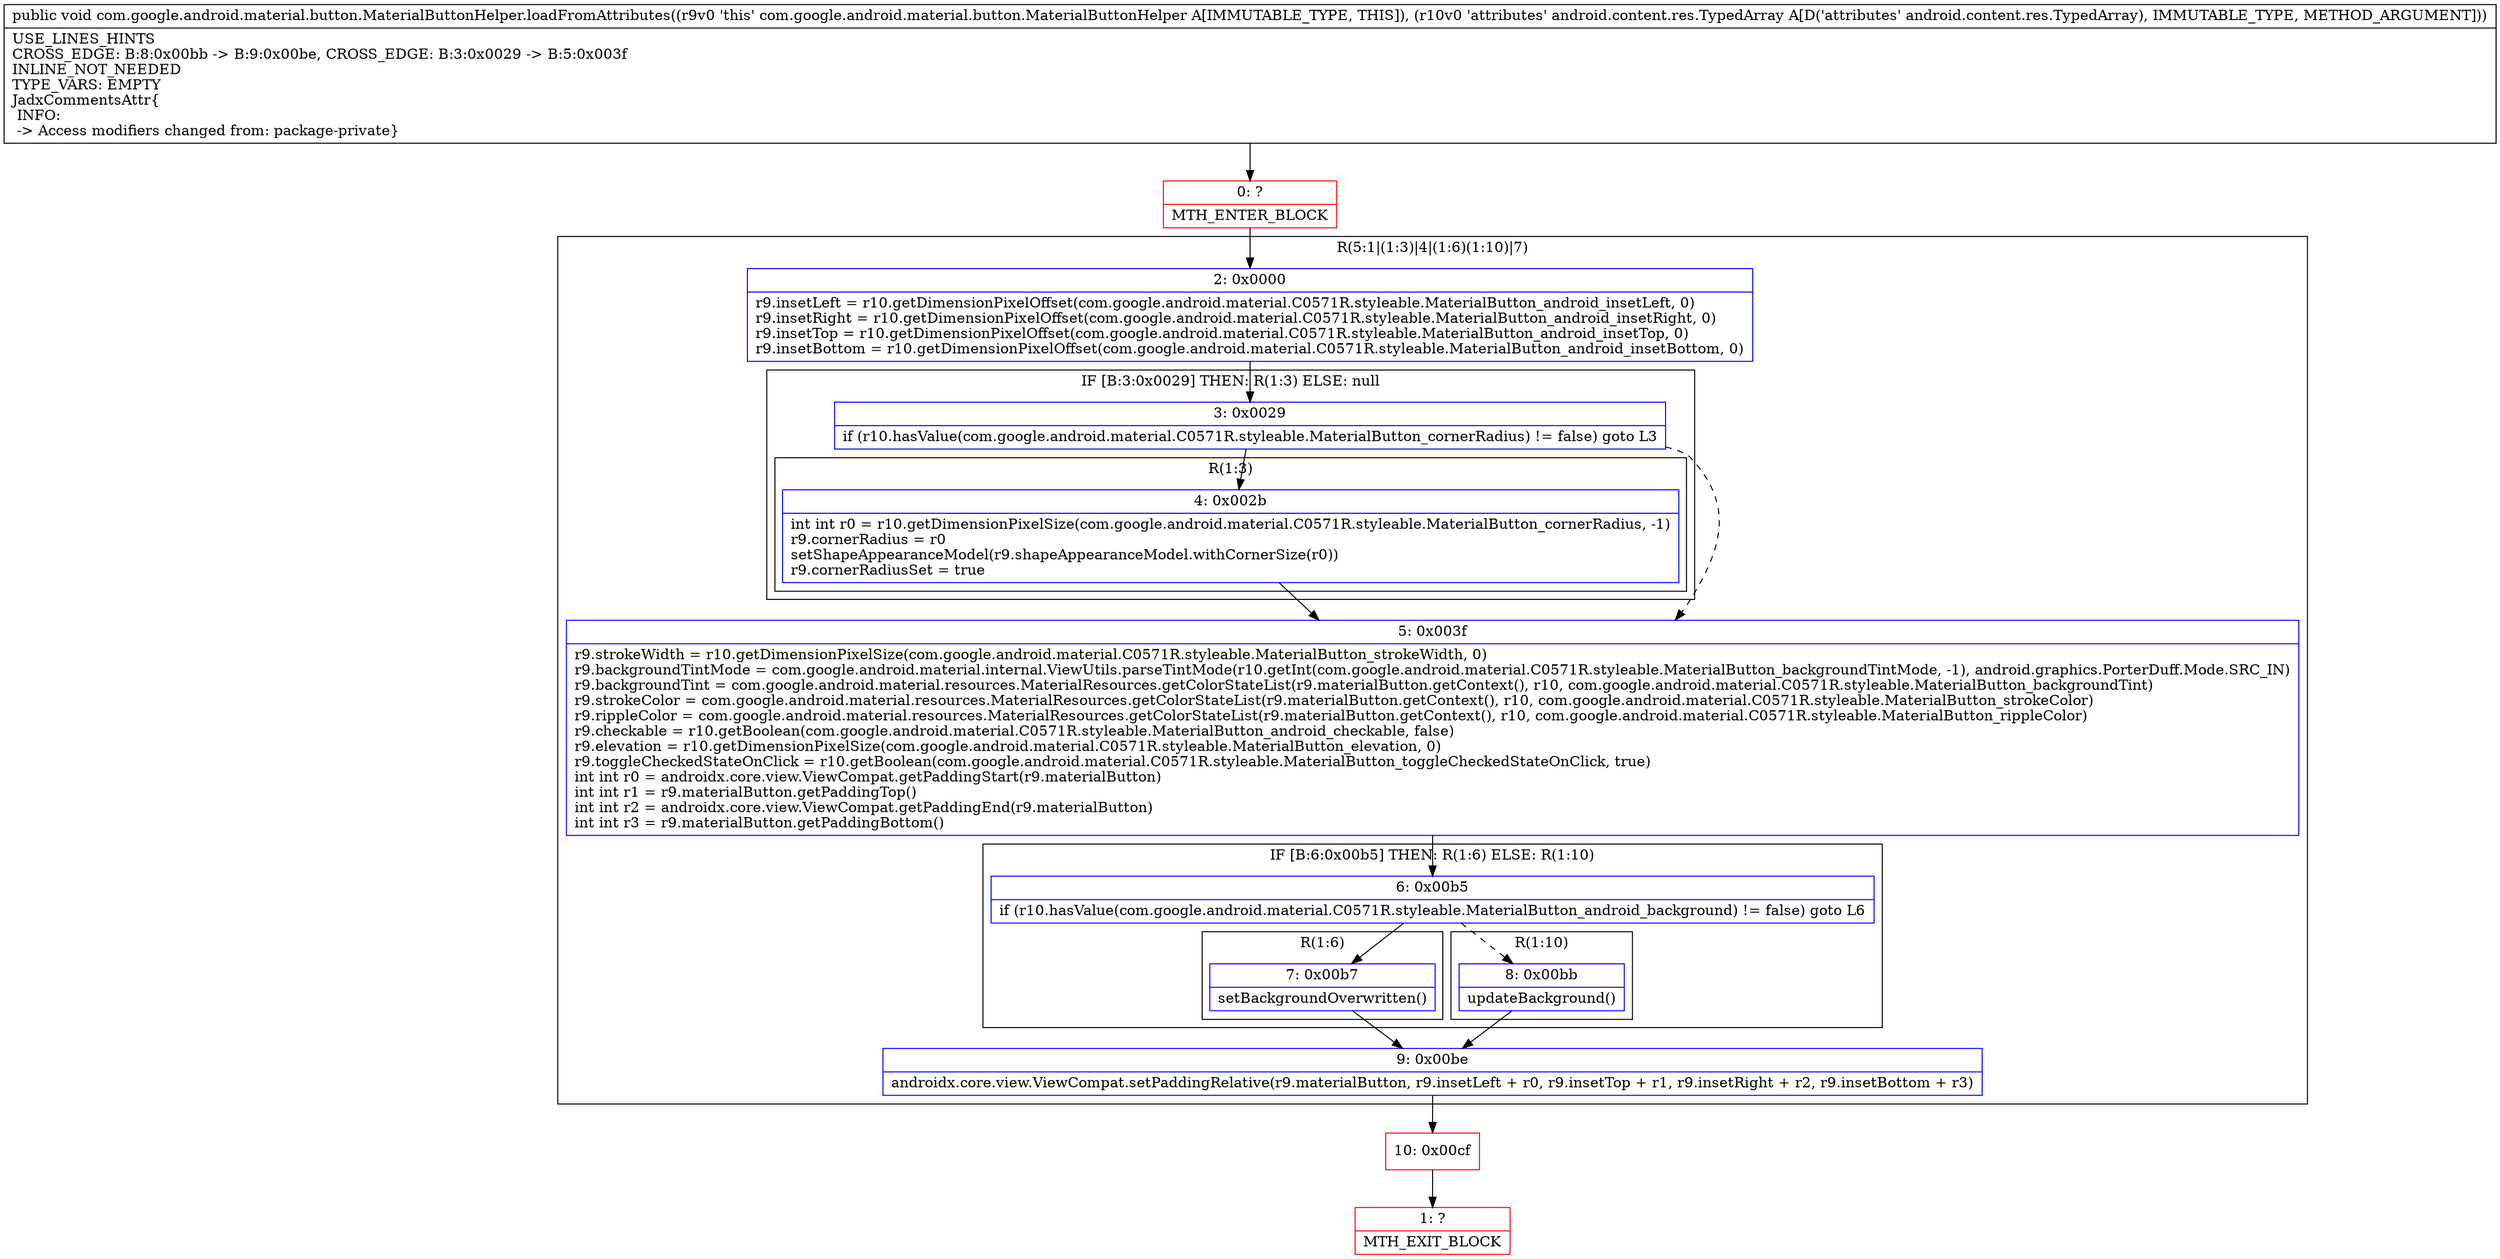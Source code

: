 digraph "CFG forcom.google.android.material.button.MaterialButtonHelper.loadFromAttributes(Landroid\/content\/res\/TypedArray;)V" {
subgraph cluster_Region_1697711014 {
label = "R(5:1|(1:3)|4|(1:6)(1:10)|7)";
node [shape=record,color=blue];
Node_2 [shape=record,label="{2\:\ 0x0000|r9.insetLeft = r10.getDimensionPixelOffset(com.google.android.material.C0571R.styleable.MaterialButton_android_insetLeft, 0)\lr9.insetRight = r10.getDimensionPixelOffset(com.google.android.material.C0571R.styleable.MaterialButton_android_insetRight, 0)\lr9.insetTop = r10.getDimensionPixelOffset(com.google.android.material.C0571R.styleable.MaterialButton_android_insetTop, 0)\lr9.insetBottom = r10.getDimensionPixelOffset(com.google.android.material.C0571R.styleable.MaterialButton_android_insetBottom, 0)\l}"];
subgraph cluster_IfRegion_1609605299 {
label = "IF [B:3:0x0029] THEN: R(1:3) ELSE: null";
node [shape=record,color=blue];
Node_3 [shape=record,label="{3\:\ 0x0029|if (r10.hasValue(com.google.android.material.C0571R.styleable.MaterialButton_cornerRadius) != false) goto L3\l}"];
subgraph cluster_Region_2126228194 {
label = "R(1:3)";
node [shape=record,color=blue];
Node_4 [shape=record,label="{4\:\ 0x002b|int int r0 = r10.getDimensionPixelSize(com.google.android.material.C0571R.styleable.MaterialButton_cornerRadius, \-1)\lr9.cornerRadius = r0\lsetShapeAppearanceModel(r9.shapeAppearanceModel.withCornerSize(r0))\lr9.cornerRadiusSet = true\l}"];
}
}
Node_5 [shape=record,label="{5\:\ 0x003f|r9.strokeWidth = r10.getDimensionPixelSize(com.google.android.material.C0571R.styleable.MaterialButton_strokeWidth, 0)\lr9.backgroundTintMode = com.google.android.material.internal.ViewUtils.parseTintMode(r10.getInt(com.google.android.material.C0571R.styleable.MaterialButton_backgroundTintMode, \-1), android.graphics.PorterDuff.Mode.SRC_IN)\lr9.backgroundTint = com.google.android.material.resources.MaterialResources.getColorStateList(r9.materialButton.getContext(), r10, com.google.android.material.C0571R.styleable.MaterialButton_backgroundTint)\lr9.strokeColor = com.google.android.material.resources.MaterialResources.getColorStateList(r9.materialButton.getContext(), r10, com.google.android.material.C0571R.styleable.MaterialButton_strokeColor)\lr9.rippleColor = com.google.android.material.resources.MaterialResources.getColorStateList(r9.materialButton.getContext(), r10, com.google.android.material.C0571R.styleable.MaterialButton_rippleColor)\lr9.checkable = r10.getBoolean(com.google.android.material.C0571R.styleable.MaterialButton_android_checkable, false)\lr9.elevation = r10.getDimensionPixelSize(com.google.android.material.C0571R.styleable.MaterialButton_elevation, 0)\lr9.toggleCheckedStateOnClick = r10.getBoolean(com.google.android.material.C0571R.styleable.MaterialButton_toggleCheckedStateOnClick, true)\lint int r0 = androidx.core.view.ViewCompat.getPaddingStart(r9.materialButton)\lint int r1 = r9.materialButton.getPaddingTop()\lint int r2 = androidx.core.view.ViewCompat.getPaddingEnd(r9.materialButton)\lint int r3 = r9.materialButton.getPaddingBottom()\l}"];
subgraph cluster_IfRegion_695910905 {
label = "IF [B:6:0x00b5] THEN: R(1:6) ELSE: R(1:10)";
node [shape=record,color=blue];
Node_6 [shape=record,label="{6\:\ 0x00b5|if (r10.hasValue(com.google.android.material.C0571R.styleable.MaterialButton_android_background) != false) goto L6\l}"];
subgraph cluster_Region_935724839 {
label = "R(1:6)";
node [shape=record,color=blue];
Node_7 [shape=record,label="{7\:\ 0x00b7|setBackgroundOverwritten()\l}"];
}
subgraph cluster_Region_734682668 {
label = "R(1:10)";
node [shape=record,color=blue];
Node_8 [shape=record,label="{8\:\ 0x00bb|updateBackground()\l}"];
}
}
Node_9 [shape=record,label="{9\:\ 0x00be|androidx.core.view.ViewCompat.setPaddingRelative(r9.materialButton, r9.insetLeft + r0, r9.insetTop + r1, r9.insetRight + r2, r9.insetBottom + r3)\l}"];
}
Node_0 [shape=record,color=red,label="{0\:\ ?|MTH_ENTER_BLOCK\l}"];
Node_10 [shape=record,color=red,label="{10\:\ 0x00cf}"];
Node_1 [shape=record,color=red,label="{1\:\ ?|MTH_EXIT_BLOCK\l}"];
MethodNode[shape=record,label="{public void com.google.android.material.button.MaterialButtonHelper.loadFromAttributes((r9v0 'this' com.google.android.material.button.MaterialButtonHelper A[IMMUTABLE_TYPE, THIS]), (r10v0 'attributes' android.content.res.TypedArray A[D('attributes' android.content.res.TypedArray), IMMUTABLE_TYPE, METHOD_ARGUMENT]))  | USE_LINES_HINTS\lCROSS_EDGE: B:8:0x00bb \-\> B:9:0x00be, CROSS_EDGE: B:3:0x0029 \-\> B:5:0x003f\lINLINE_NOT_NEEDED\lTYPE_VARS: EMPTY\lJadxCommentsAttr\{\l INFO: \l \-\> Access modifiers changed from: package\-private\}\l}"];
MethodNode -> Node_0;Node_2 -> Node_3;
Node_3 -> Node_4;
Node_3 -> Node_5[style=dashed];
Node_4 -> Node_5;
Node_5 -> Node_6;
Node_6 -> Node_7;
Node_6 -> Node_8[style=dashed];
Node_7 -> Node_9;
Node_8 -> Node_9;
Node_9 -> Node_10;
Node_0 -> Node_2;
Node_10 -> Node_1;
}

